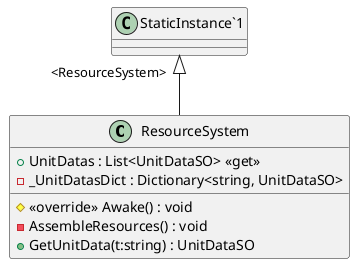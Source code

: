 @startuml
class ResourceSystem {
    + UnitDatas : List<UnitDataSO> <<get>>
    - _UnitDatasDict : Dictionary<string, UnitDataSO>
    # <<override>> Awake() : void
    - AssembleResources() : void
    + GetUnitData(t:string) : UnitDataSO
}
"StaticInstance`1" "<ResourceSystem>" <|-- ResourceSystem
@enduml

